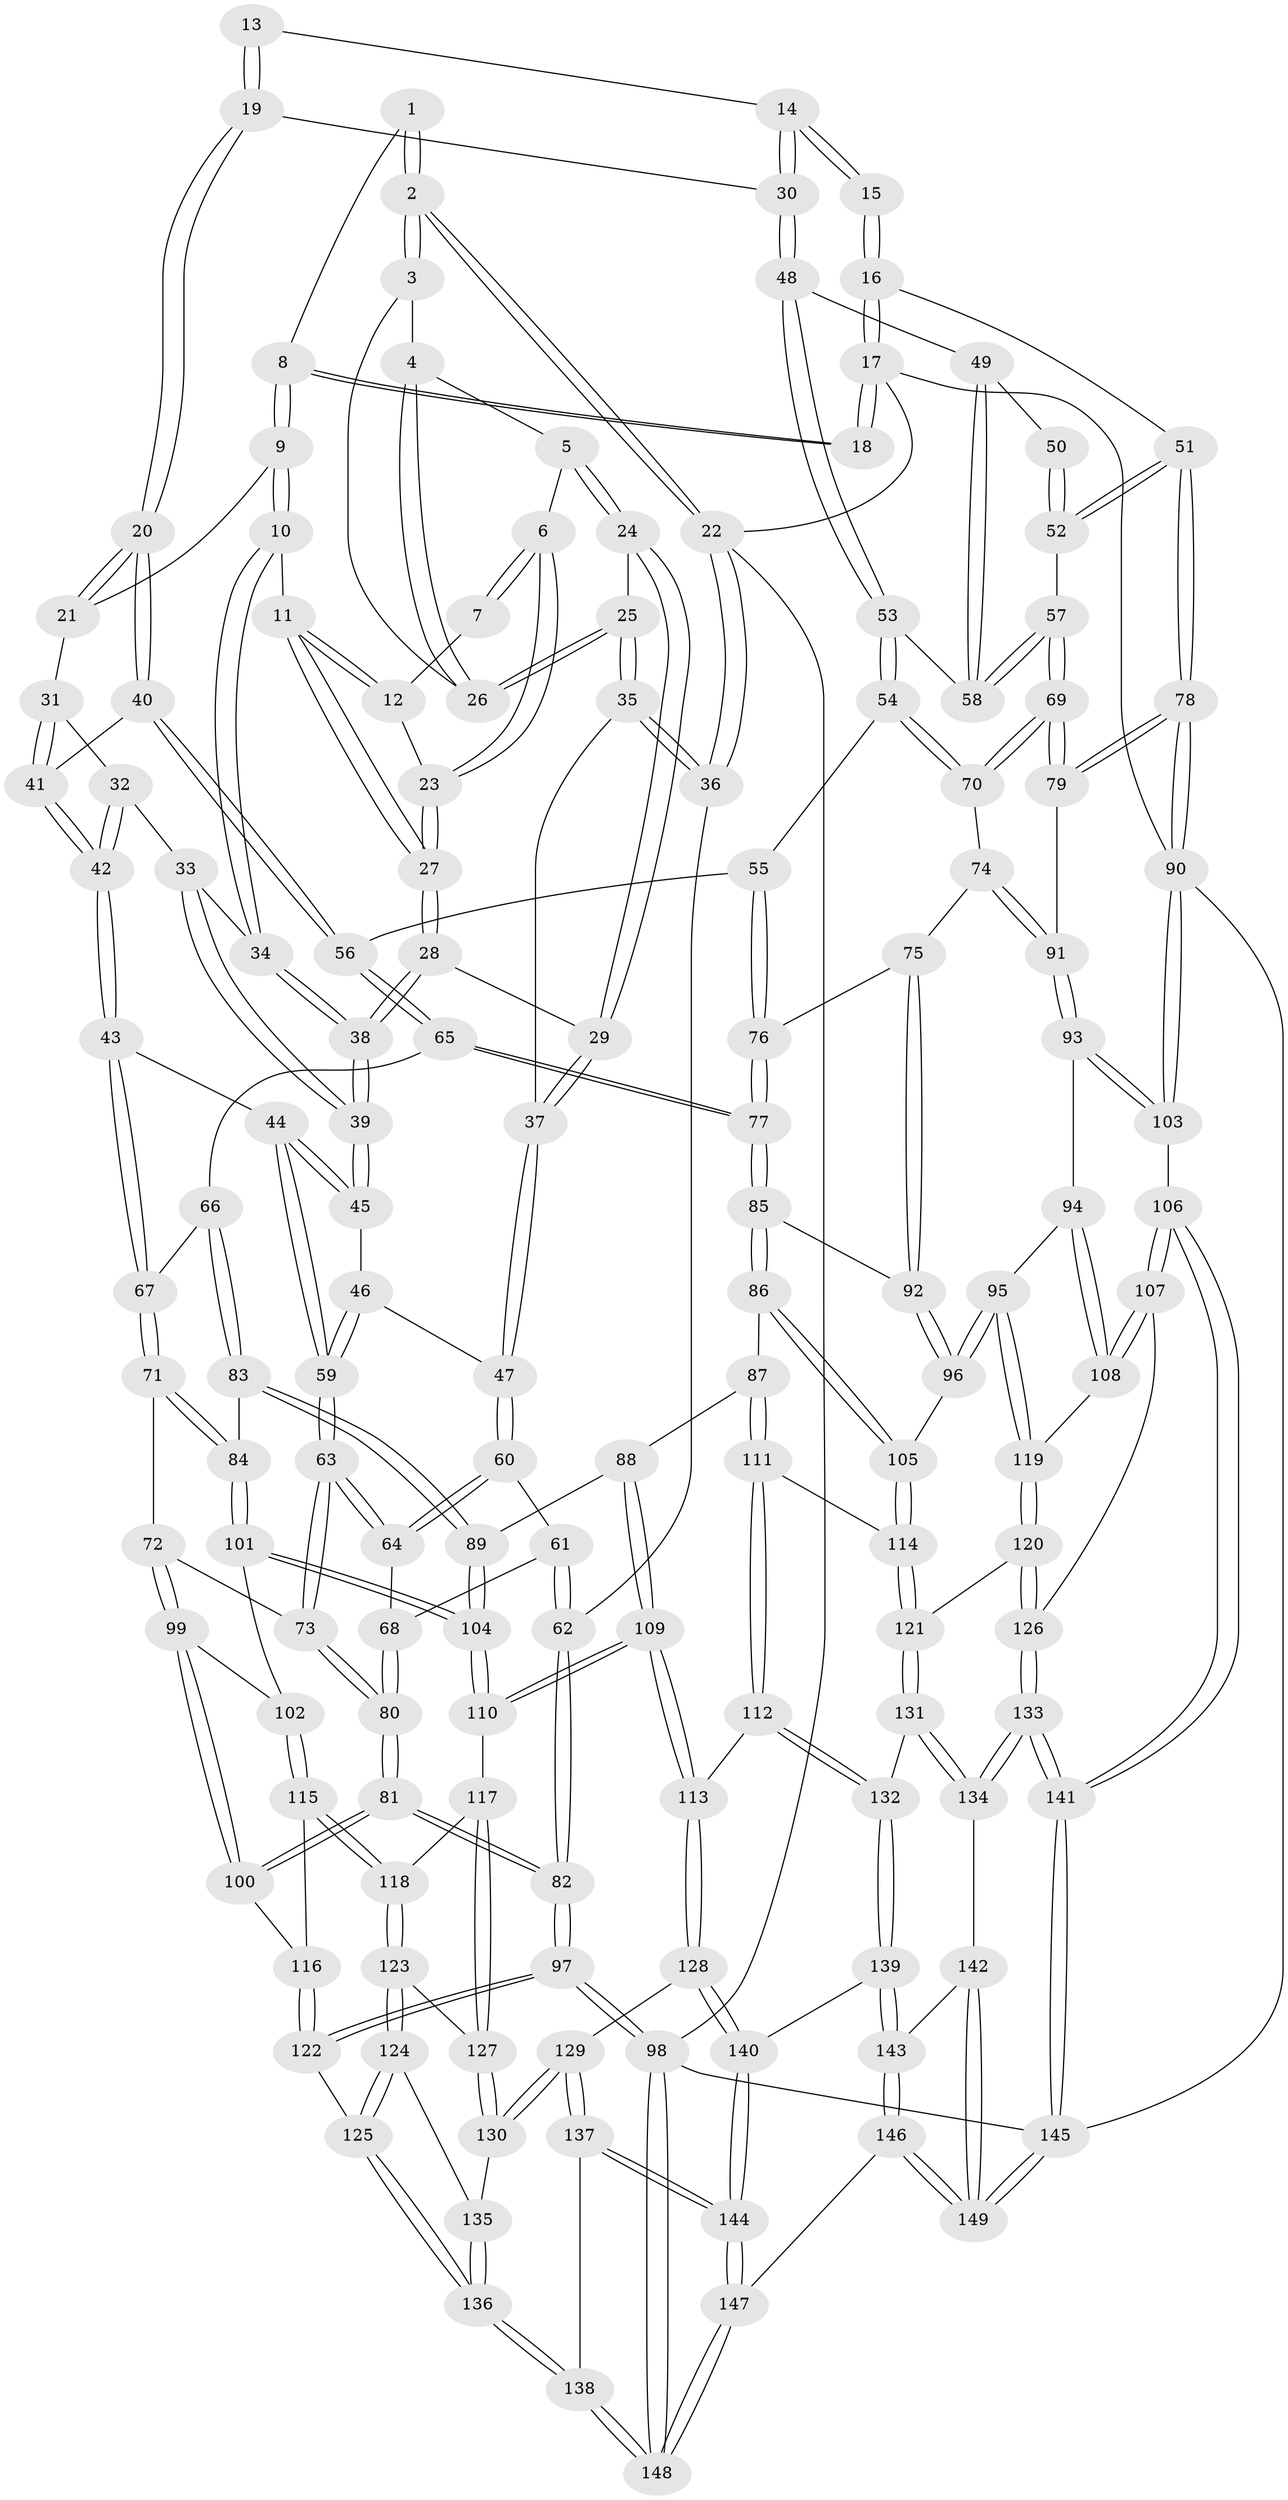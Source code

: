 // Generated by graph-tools (version 1.1) at 2025/00/03/09/25 05:00:39]
// undirected, 149 vertices, 369 edges
graph export_dot {
graph [start="1"]
  node [color=gray90,style=filled];
  1 [pos="+0.2802018806771669+0"];
  2 [pos="+0+0"];
  3 [pos="+0+0"];
  4 [pos="+0.13266274374423317+0.04197448665309291"];
  5 [pos="+0.1561634902552898+0.04616654360222297"];
  6 [pos="+0.17098127147841768+0.03820321309944153"];
  7 [pos="+0.2767721693505669+0"];
  8 [pos="+0.5148830310336352+0"];
  9 [pos="+0.4906376973322619+0.010556521881153653"];
  10 [pos="+0.3850189737898071+0.10773363683885193"];
  11 [pos="+0.33506061550712796+0.07804517663665314"];
  12 [pos="+0.2951833660428258+0"];
  13 [pos="+0.6675534211746682+0"];
  14 [pos="+0.7710754155091947+0.05442773122747152"];
  15 [pos="+0.9932661728803015+0.0701491506541808"];
  16 [pos="+1+0"];
  17 [pos="+1+0"];
  18 [pos="+0.6502450327278886+0"];
  19 [pos="+0.6456697580250571+0.15055155574542753"];
  20 [pos="+0.6129059405275441+0.16136809500300114"];
  21 [pos="+0.5119945836097418+0.04562087838274947"];
  22 [pos="+0+0"];
  23 [pos="+0.22277753229464725+0.07587153647866011"];
  24 [pos="+0.1539699085922509+0.0903457705004739"];
  25 [pos="+0.07501334984850855+0.10575016052935286"];
  26 [pos="+0.07482484462584349+0.10421073847315764"];
  27 [pos="+0.22723144375694046+0.1483499046153391"];
  28 [pos="+0.22106407679951434+0.1609972473034577"];
  29 [pos="+0.19537386779439747+0.16623498008576953"];
  30 [pos="+0.7056745602727454+0.160467660811747"];
  31 [pos="+0.46365231886324954+0.18446744430169382"];
  32 [pos="+0.410579286901975+0.1710138139919438"];
  33 [pos="+0.4098154113558338+0.17010351124020232"];
  34 [pos="+0.38510928482940177+0.10839830232012494"];
  35 [pos="+0.06492134280563658+0.17339356937035963"];
  36 [pos="+0+0.1861552811715203"];
  37 [pos="+0.11845593513276069+0.21295649328235725"];
  38 [pos="+0.26711084796304707+0.20077172140967106"];
  39 [pos="+0.28146704830280556+0.22405524382085554"];
  40 [pos="+0.5612459958774064+0.2281428442361744"];
  41 [pos="+0.503741493922948+0.20530837616212605"];
  42 [pos="+0.3788428647833065+0.29716940798569114"];
  43 [pos="+0.3731393098956771+0.3132843136724459"];
  44 [pos="+0.31756898458517563+0.29057517464848975"];
  45 [pos="+0.2845023102662859+0.23928917033327993"];
  46 [pos="+0.21257660813495158+0.2788630868509437"];
  47 [pos="+0.11880809247621807+0.22105045021406103"];
  48 [pos="+0.7173774643750389+0.17042164622312037"];
  49 [pos="+0.7977178804902281+0.19102459953718387"];
  50 [pos="+0.9298010471720716+0.1338812874900999"];
  51 [pos="+1+0.1705501535350145"];
  52 [pos="+0.8902092165661125+0.3423414875432074"];
  53 [pos="+0.7177047217569829+0.31456216878288307"];
  54 [pos="+0.700818575958336+0.33900758785207946"];
  55 [pos="+0.668583162894684+0.34399836626049235"];
  56 [pos="+0.5578194144082722+0.30823800523761175"];
  57 [pos="+0.8871928856239302+0.3460516686678934"];
  58 [pos="+0.8210500004591913+0.2917429219377236"];
  59 [pos="+0.21790027190143046+0.36390613265361066"];
  60 [pos="+0.10441661581273552+0.2802787816432405"];
  61 [pos="+0.000860334515387926+0.2881335062509792"];
  62 [pos="+0+0.2117926661879534"];
  63 [pos="+0.20806926642312137+0.37931234083351717"];
  64 [pos="+0.10729432748364635+0.30277046565659793"];
  65 [pos="+0.5036619150892695+0.37023328707823216"];
  66 [pos="+0.4290463978762046+0.36505513276366547"];
  67 [pos="+0.4034410577169541+0.3568469469485681"];
  68 [pos="+0.05013697056540504+0.38457192846260735"];
  69 [pos="+0.8841723608309067+0.4074424054547995"];
  70 [pos="+0.7435004321698141+0.38554854284663226"];
  71 [pos="+0.2848419407772555+0.45961118889733227"];
  72 [pos="+0.21618562298819533+0.45078066538153333"];
  73 [pos="+0.2152598512783876+0.4499632172450702"];
  74 [pos="+0.7175331568099427+0.46956066959893994"];
  75 [pos="+0.7130822767765854+0.4719924994428716"];
  76 [pos="+0.6566567013294412+0.441284550672379"];
  77 [pos="+0.5452431820555258+0.49023155732273754"];
  78 [pos="+1+0.48931213584224853"];
  79 [pos="+0.8874586256727811+0.4158979367809478"];
  80 [pos="+0.00869517223189543+0.47280796415055615"];
  81 [pos="+0+0.5430672203021835"];
  82 [pos="+0+0.5696295364948157"];
  83 [pos="+0.3929048883615268+0.5381288642022475"];
  84 [pos="+0.3452862790194957+0.536014016733528"];
  85 [pos="+0.5444764187458239+0.5076592917558567"];
  86 [pos="+0.5365737687268359+0.5407142991420589"];
  87 [pos="+0.5172808314341935+0.5581268720628443"];
  88 [pos="+0.484983635331688+0.567761368257862"];
  89 [pos="+0.4523698538574229+0.5641465764487609"];
  90 [pos="+1+0.7239461233443487"];
  91 [pos="+0.8515692247798843+0.4982386920202792"];
  92 [pos="+0.7010749988667425+0.5082351933078338"];
  93 [pos="+0.8508676512364055+0.522043263937949"];
  94 [pos="+0.8344269261568655+0.5397312776999951"];
  95 [pos="+0.7289601817880491+0.6097785337938185"];
  96 [pos="+0.7160756983520906+0.6048128868667718"];
  97 [pos="+0+0.8254631245588506"];
  98 [pos="+0+1"];
  99 [pos="+0.2000112731017489+0.574654003729366"];
  100 [pos="+0.11056403718727287+0.6117286354742616"];
  101 [pos="+0.30555482253063043+0.6127100336254664"];
  102 [pos="+0.2415116676552309+0.6141856987743153"];
  103 [pos="+1+0.729593095003025"];
  104 [pos="+0.346509963994254+0.6800384378157776"];
  105 [pos="+0.6629520204277014+0.6121341946602304"];
  106 [pos="+1+0.7316332385695804"];
  107 [pos="+0.9034621809838717+0.7484998301814448"];
  108 [pos="+0.8523592208014378+0.7066597531820249"];
  109 [pos="+0.4270075399477778+0.7330865781930608"];
  110 [pos="+0.3516780894351391+0.7075794230596506"];
  111 [pos="+0.5562464629909111+0.7289559609349981"];
  112 [pos="+0.4868571821630528+0.7955455327737968"];
  113 [pos="+0.48651420148443636+0.7955697893576377"];
  114 [pos="+0.6120679778273884+0.7214884674294274"];
  115 [pos="+0.21230558855984968+0.7034592683514949"];
  116 [pos="+0.1486596954758851+0.6904067335574656"];
  117 [pos="+0.3509255799285633+0.7081506510904365"];
  118 [pos="+0.21855867637991278+0.712634421866216"];
  119 [pos="+0.7515468540445197+0.6597491779303571"];
  120 [pos="+0.6999444132850283+0.7727789847433417"];
  121 [pos="+0.6860498599835071+0.7722524732181909"];
  122 [pos="+0.02652045087339165+0.8402378351446856"];
  123 [pos="+0.21758092006418117+0.7611708709965636"];
  124 [pos="+0.17643743277881804+0.8140619434286246"];
  125 [pos="+0.11352724805894945+0.8698111188771138"];
  126 [pos="+0.7841470442472288+0.8441259628666231"];
  127 [pos="+0.30409261466414444+0.8006434366945573"];
  128 [pos="+0.4684619364765567+0.8171052901974254"];
  129 [pos="+0.3367569546202851+0.8747579051953903"];
  130 [pos="+0.30873916871952656+0.8335374910116712"];
  131 [pos="+0.5965210302625376+0.8768502435184209"];
  132 [pos="+0.5524294816857512+0.8503975081828453"];
  133 [pos="+0.7732401207236966+0.9302863692981568"];
  134 [pos="+0.6185777226827852+0.9189270215293681"];
  135 [pos="+0.3086884299478092+0.8335437133313809"];
  136 [pos="+0.13315450647333682+0.8899122398882161"];
  137 [pos="+0.33241658534476126+0.8927681011906878"];
  138 [pos="+0.18811057312359497+0.9660303952639065"];
  139 [pos="+0.5072374316480859+0.9494558046232936"];
  140 [pos="+0.4610691551120733+0.9166531601617878"];
  141 [pos="+0.8274712214576517+1"];
  142 [pos="+0.6176738483532793+0.9207097322879934"];
  143 [pos="+0.5097078672572322+0.9532831783449096"];
  144 [pos="+0.3915526241836373+0.9994084392989936"];
  145 [pos="+0.8779260223426769+1"];
  146 [pos="+0.5025446537641021+1"];
  147 [pos="+0.40216478080059753+1"];
  148 [pos="+0.2228029582802061+1"];
  149 [pos="+0.5429497131340364+1"];
  1 -- 2;
  1 -- 2;
  1 -- 8;
  2 -- 3;
  2 -- 3;
  2 -- 22;
  2 -- 22;
  3 -- 4;
  3 -- 26;
  4 -- 5;
  4 -- 26;
  4 -- 26;
  5 -- 6;
  5 -- 24;
  5 -- 24;
  6 -- 7;
  6 -- 7;
  6 -- 23;
  6 -- 23;
  7 -- 12;
  8 -- 9;
  8 -- 9;
  8 -- 18;
  8 -- 18;
  9 -- 10;
  9 -- 10;
  9 -- 21;
  10 -- 11;
  10 -- 34;
  10 -- 34;
  11 -- 12;
  11 -- 12;
  11 -- 27;
  11 -- 27;
  12 -- 23;
  13 -- 14;
  13 -- 19;
  13 -- 19;
  14 -- 15;
  14 -- 15;
  14 -- 30;
  14 -- 30;
  15 -- 16;
  15 -- 16;
  16 -- 17;
  16 -- 17;
  16 -- 51;
  17 -- 18;
  17 -- 18;
  17 -- 22;
  17 -- 90;
  19 -- 20;
  19 -- 20;
  19 -- 30;
  20 -- 21;
  20 -- 21;
  20 -- 40;
  20 -- 40;
  21 -- 31;
  22 -- 36;
  22 -- 36;
  22 -- 98;
  23 -- 27;
  23 -- 27;
  24 -- 25;
  24 -- 29;
  24 -- 29;
  25 -- 26;
  25 -- 26;
  25 -- 35;
  25 -- 35;
  27 -- 28;
  27 -- 28;
  28 -- 29;
  28 -- 38;
  28 -- 38;
  29 -- 37;
  29 -- 37;
  30 -- 48;
  30 -- 48;
  31 -- 32;
  31 -- 41;
  31 -- 41;
  32 -- 33;
  32 -- 42;
  32 -- 42;
  33 -- 34;
  33 -- 39;
  33 -- 39;
  34 -- 38;
  34 -- 38;
  35 -- 36;
  35 -- 36;
  35 -- 37;
  36 -- 62;
  37 -- 47;
  37 -- 47;
  38 -- 39;
  38 -- 39;
  39 -- 45;
  39 -- 45;
  40 -- 41;
  40 -- 56;
  40 -- 56;
  41 -- 42;
  41 -- 42;
  42 -- 43;
  42 -- 43;
  43 -- 44;
  43 -- 67;
  43 -- 67;
  44 -- 45;
  44 -- 45;
  44 -- 59;
  44 -- 59;
  45 -- 46;
  46 -- 47;
  46 -- 59;
  46 -- 59;
  47 -- 60;
  47 -- 60;
  48 -- 49;
  48 -- 53;
  48 -- 53;
  49 -- 50;
  49 -- 58;
  49 -- 58;
  50 -- 52;
  50 -- 52;
  51 -- 52;
  51 -- 52;
  51 -- 78;
  51 -- 78;
  52 -- 57;
  53 -- 54;
  53 -- 54;
  53 -- 58;
  54 -- 55;
  54 -- 70;
  54 -- 70;
  55 -- 56;
  55 -- 76;
  55 -- 76;
  56 -- 65;
  56 -- 65;
  57 -- 58;
  57 -- 58;
  57 -- 69;
  57 -- 69;
  59 -- 63;
  59 -- 63;
  60 -- 61;
  60 -- 64;
  60 -- 64;
  61 -- 62;
  61 -- 62;
  61 -- 68;
  62 -- 82;
  62 -- 82;
  63 -- 64;
  63 -- 64;
  63 -- 73;
  63 -- 73;
  64 -- 68;
  65 -- 66;
  65 -- 77;
  65 -- 77;
  66 -- 67;
  66 -- 83;
  66 -- 83;
  67 -- 71;
  67 -- 71;
  68 -- 80;
  68 -- 80;
  69 -- 70;
  69 -- 70;
  69 -- 79;
  69 -- 79;
  70 -- 74;
  71 -- 72;
  71 -- 84;
  71 -- 84;
  72 -- 73;
  72 -- 99;
  72 -- 99;
  73 -- 80;
  73 -- 80;
  74 -- 75;
  74 -- 91;
  74 -- 91;
  75 -- 76;
  75 -- 92;
  75 -- 92;
  76 -- 77;
  76 -- 77;
  77 -- 85;
  77 -- 85;
  78 -- 79;
  78 -- 79;
  78 -- 90;
  78 -- 90;
  79 -- 91;
  80 -- 81;
  80 -- 81;
  81 -- 82;
  81 -- 82;
  81 -- 100;
  81 -- 100;
  82 -- 97;
  82 -- 97;
  83 -- 84;
  83 -- 89;
  83 -- 89;
  84 -- 101;
  84 -- 101;
  85 -- 86;
  85 -- 86;
  85 -- 92;
  86 -- 87;
  86 -- 105;
  86 -- 105;
  87 -- 88;
  87 -- 111;
  87 -- 111;
  88 -- 89;
  88 -- 109;
  88 -- 109;
  89 -- 104;
  89 -- 104;
  90 -- 103;
  90 -- 103;
  90 -- 145;
  91 -- 93;
  91 -- 93;
  92 -- 96;
  92 -- 96;
  93 -- 94;
  93 -- 103;
  93 -- 103;
  94 -- 95;
  94 -- 108;
  94 -- 108;
  95 -- 96;
  95 -- 96;
  95 -- 119;
  95 -- 119;
  96 -- 105;
  97 -- 98;
  97 -- 98;
  97 -- 122;
  97 -- 122;
  98 -- 148;
  98 -- 148;
  98 -- 145;
  99 -- 100;
  99 -- 100;
  99 -- 102;
  100 -- 116;
  101 -- 102;
  101 -- 104;
  101 -- 104;
  102 -- 115;
  102 -- 115;
  103 -- 106;
  104 -- 110;
  104 -- 110;
  105 -- 114;
  105 -- 114;
  106 -- 107;
  106 -- 107;
  106 -- 141;
  106 -- 141;
  107 -- 108;
  107 -- 108;
  107 -- 126;
  108 -- 119;
  109 -- 110;
  109 -- 110;
  109 -- 113;
  109 -- 113;
  110 -- 117;
  111 -- 112;
  111 -- 112;
  111 -- 114;
  112 -- 113;
  112 -- 132;
  112 -- 132;
  113 -- 128;
  113 -- 128;
  114 -- 121;
  114 -- 121;
  115 -- 116;
  115 -- 118;
  115 -- 118;
  116 -- 122;
  116 -- 122;
  117 -- 118;
  117 -- 127;
  117 -- 127;
  118 -- 123;
  118 -- 123;
  119 -- 120;
  119 -- 120;
  120 -- 121;
  120 -- 126;
  120 -- 126;
  121 -- 131;
  121 -- 131;
  122 -- 125;
  123 -- 124;
  123 -- 124;
  123 -- 127;
  124 -- 125;
  124 -- 125;
  124 -- 135;
  125 -- 136;
  125 -- 136;
  126 -- 133;
  126 -- 133;
  127 -- 130;
  127 -- 130;
  128 -- 129;
  128 -- 140;
  128 -- 140;
  129 -- 130;
  129 -- 130;
  129 -- 137;
  129 -- 137;
  130 -- 135;
  131 -- 132;
  131 -- 134;
  131 -- 134;
  132 -- 139;
  132 -- 139;
  133 -- 134;
  133 -- 134;
  133 -- 141;
  133 -- 141;
  134 -- 142;
  135 -- 136;
  135 -- 136;
  136 -- 138;
  136 -- 138;
  137 -- 138;
  137 -- 144;
  137 -- 144;
  138 -- 148;
  138 -- 148;
  139 -- 140;
  139 -- 143;
  139 -- 143;
  140 -- 144;
  140 -- 144;
  141 -- 145;
  141 -- 145;
  142 -- 143;
  142 -- 149;
  142 -- 149;
  143 -- 146;
  143 -- 146;
  144 -- 147;
  144 -- 147;
  145 -- 149;
  145 -- 149;
  146 -- 147;
  146 -- 149;
  146 -- 149;
  147 -- 148;
  147 -- 148;
}
